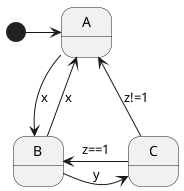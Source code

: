 @startuml

state A
state B
state C

[*] -r-> A
A -r-> B: x
B -u-> A: x
B -r-> C: y
C -r-> B: z==1
C -d-> A: z!=1


@enduml